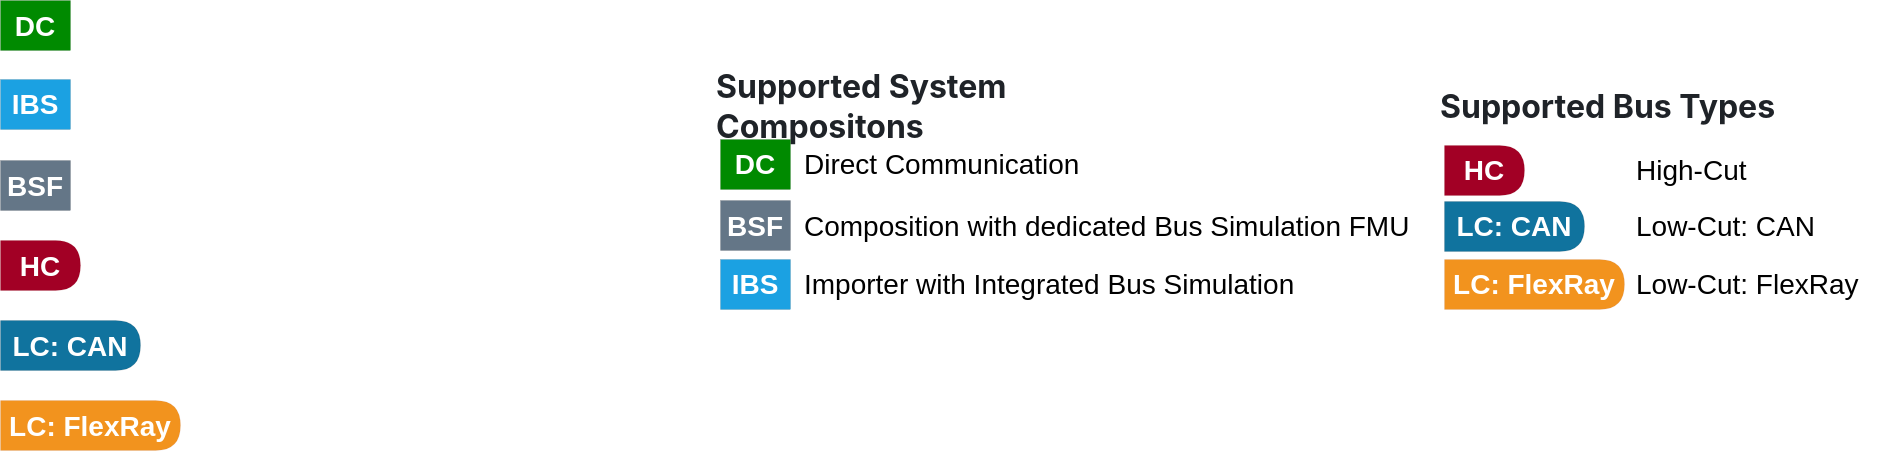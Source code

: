 <mxfile version="24.7.17">
  <diagram name="Page-1" id="bd83a815-5ea8-2e97-e5ec-87c9f400f2fa">
    <mxGraphModel dx="1204" dy="676" grid="1" gridSize="10" guides="1" tooltips="1" connect="1" arrows="1" fold="1" page="1" pageScale="1.5" pageWidth="1169" pageHeight="826" background="none" math="0" shadow="0">
      <root>
        <mxCell id="0" style=";html=1;" />
        <mxCell id="1" style=";html=1;" parent="0" />
        <mxCell id="RwNRsnjS24k7-i53d52Z-5" value="Direct Communication" style="text;html=1;align=left;verticalAlign=middle;whiteSpace=wrap;rounded=0;fontSize=14;" parent="1" vertex="1">
          <mxGeometry x="470" y="231" width="340" height="30" as="geometry" />
        </mxCell>
        <mxCell id="RwNRsnjS24k7-i53d52Z-6" value="Composition with dedicated Bus Simulation FMU" style="text;html=1;align=left;verticalAlign=middle;whiteSpace=wrap;rounded=0;fontSize=14;" parent="1" vertex="1">
          <mxGeometry x="470" y="261.5" width="340" height="30" as="geometry" />
        </mxCell>
        <mxCell id="RwNRsnjS24k7-i53d52Z-7" value="Importer with Integrated Bus Simulation" style="text;html=1;align=left;verticalAlign=middle;whiteSpace=wrap;rounded=0;fontSize=14;" parent="1" vertex="1">
          <mxGeometry x="470" y="291" width="340" height="30" as="geometry" />
        </mxCell>
        <mxCell id="FQ-ODGcZLA3cH4vwENdo-4" value="&lt;div style=&quot;&quot;&gt;&lt;font face=&quot;-apple-system, BlinkMacSystemFont, Segoe UI, Noto Sans, Helvetica, Arial, sans-serif, Apple Color Emoji, Segoe UI Emoji&quot; color=&quot;#1f2328&quot;&gt;&lt;span style=&quot;font-size: 16px; background-color: rgb(255, 255, 255);&quot;&gt;Supported Bus Types&lt;/span&gt;&lt;/font&gt;&lt;/div&gt;" style="text;html=1;align=left;verticalAlign=middle;whiteSpace=wrap;rounded=0;fontStyle=1" vertex="1" parent="1">
          <mxGeometry x="788" y="202" width="190" height="30" as="geometry" />
        </mxCell>
        <mxCell id="FQ-ODGcZLA3cH4vwENdo-8" value="High-Cut" style="text;html=1;align=left;verticalAlign=middle;whiteSpace=wrap;rounded=0;fontSize=14;" vertex="1" parent="1">
          <mxGeometry x="886" y="234" width="77" height="30" as="geometry" />
        </mxCell>
        <mxCell id="FQ-ODGcZLA3cH4vwENdo-9" value="Low-Cut: CAN" style="text;html=1;align=left;verticalAlign=middle;whiteSpace=wrap;rounded=0;fontSize=14;" vertex="1" parent="1">
          <mxGeometry x="886" y="262" width="97" height="30" as="geometry" />
        </mxCell>
        <mxCell id="FQ-ODGcZLA3cH4vwENdo-10" value="Low-Cut: FlexRay" style="text;html=1;align=left;verticalAlign=middle;whiteSpace=wrap;rounded=0;fontSize=14;" vertex="1" parent="1">
          <mxGeometry x="886" y="291" width="127" height="30" as="geometry" />
        </mxCell>
        <mxCell id="FQ-ODGcZLA3cH4vwENdo-11" value="&lt;div style=&quot;&quot;&gt;&lt;font face=&quot;-apple-system, BlinkMacSystemFont, Segoe UI, Noto Sans, Helvetica, Arial, sans-serif, Apple Color Emoji, Segoe UI Emoji&quot; color=&quot;#1f2328&quot;&gt;&lt;span style=&quot;font-size: 16px; background-color: rgb(255, 255, 255);&quot;&gt;Supported System Compositons&lt;/span&gt;&lt;/font&gt;&lt;/div&gt;" style="text;html=1;align=left;verticalAlign=middle;whiteSpace=wrap;rounded=0;fontStyle=1" vertex="1" parent="1">
          <mxGeometry x="426" y="202" width="244" height="30" as="geometry" />
        </mxCell>
        <mxCell id="FQ-ODGcZLA3cH4vwENdo-27" value="HC" style="shape=delay;whiteSpace=wrap;html=1;fontStyle=1;fontSize=14;strokeWidth=0;fillColor=#a20025;strokeColor=#6F0000;fontColor=#ffffff;" vertex="1" parent="1">
          <mxGeometry x="70" y="284" width="40" height="25" as="geometry" />
        </mxCell>
        <mxCell id="FQ-ODGcZLA3cH4vwENdo-28" value="LC: CAN" style="shape=delay;whiteSpace=wrap;html=1;fontStyle=1;fontSize=14;strokeWidth=0;fillColor=#10739E;strokeColor=default;fontColor=#FFFFFF;" vertex="1" parent="1">
          <mxGeometry x="70" y="324" width="70" height="25" as="geometry" />
        </mxCell>
        <mxCell id="FQ-ODGcZLA3cH4vwENdo-29" value="LC: FlexRay" style="shape=delay;whiteSpace=wrap;html=1;fontStyle=1;fontSize=14;strokeWidth=0;fillColor=#F2931E;strokeColor=#9673a6;fontColor=#FFFFFF;" vertex="1" parent="1">
          <mxGeometry x="70" y="364" width="90" height="25" as="geometry" />
        </mxCell>
        <mxCell id="FQ-ODGcZLA3cH4vwENdo-30" value="DC" style="rounded=0;whiteSpace=wrap;html=1;fillColor=#008A00;fontColor=#FFFFFF;strokeWidth=0;fontStyle=1;fontFamily=Helvetica;glass=0;fontSize=14;" vertex="1" parent="1">
          <mxGeometry x="70" y="164" width="35" height="25" as="geometry" />
        </mxCell>
        <mxCell id="FQ-ODGcZLA3cH4vwENdo-31" value="IBS" style="rounded=0;whiteSpace=wrap;html=1;fillColor=#1BA1E2;fontColor=#FFFFFF;strokeWidth=0;fontStyle=1;fontFamily=Helvetica;glass=0;fontSize=14;" vertex="1" parent="1">
          <mxGeometry x="70" y="203.5" width="35" height="25" as="geometry" />
        </mxCell>
        <mxCell id="FQ-ODGcZLA3cH4vwENdo-32" value="BSF" style="rounded=0;whiteSpace=wrap;html=1;fillColor=#647687;fontColor=#FFFFFF;strokeWidth=0;fontStyle=1;fontFamily=Helvetica;glass=0;fontSize=14;" vertex="1" parent="1">
          <mxGeometry x="70" y="244" width="35" height="25" as="geometry" />
        </mxCell>
        <mxCell id="FQ-ODGcZLA3cH4vwENdo-34" value="DC" style="rounded=0;whiteSpace=wrap;html=1;fillColor=#008A00;fontColor=#FFFFFF;strokeWidth=0;fontStyle=1;fontFamily=Helvetica;glass=0;fontSize=14;" vertex="1" parent="1">
          <mxGeometry x="430" y="233.5" width="35" height="25" as="geometry" />
        </mxCell>
        <mxCell id="FQ-ODGcZLA3cH4vwENdo-35" value="IBS" style="rounded=0;whiteSpace=wrap;html=1;fillColor=#1BA1E2;fontColor=#FFFFFF;strokeWidth=0;fontStyle=1;fontFamily=Helvetica;glass=0;fontSize=14;" vertex="1" parent="1">
          <mxGeometry x="430" y="293.5" width="35" height="25" as="geometry" />
        </mxCell>
        <mxCell id="FQ-ODGcZLA3cH4vwENdo-36" value="BSF" style="rounded=0;whiteSpace=wrap;html=1;fillColor=#647687;fontColor=#FFFFFF;strokeWidth=0;fontStyle=1;fontFamily=Helvetica;glass=0;fontSize=14;" vertex="1" parent="1">
          <mxGeometry x="430" y="264" width="35" height="25" as="geometry" />
        </mxCell>
        <mxCell id="FQ-ODGcZLA3cH4vwENdo-39" value="HC" style="shape=delay;whiteSpace=wrap;html=1;fontStyle=1;fontSize=14;strokeWidth=0;fillColor=#a20025;strokeColor=#6F0000;fontColor=#ffffff;" vertex="1" parent="1">
          <mxGeometry x="792" y="236.5" width="40" height="25" as="geometry" />
        </mxCell>
        <mxCell id="FQ-ODGcZLA3cH4vwENdo-40" value="LC: CAN" style="shape=delay;whiteSpace=wrap;html=1;fontStyle=1;fontSize=14;strokeWidth=0;fillColor=#10739E;strokeColor=default;fontColor=#FFFFFF;" vertex="1" parent="1">
          <mxGeometry x="792" y="264.5" width="70" height="25" as="geometry" />
        </mxCell>
        <mxCell id="FQ-ODGcZLA3cH4vwENdo-41" value="LC: FlexRay" style="shape=delay;whiteSpace=wrap;html=1;fontStyle=1;fontSize=14;strokeWidth=0;fillColor=#F2931E;strokeColor=#9673a6;fontColor=#FFFFFF;" vertex="1" parent="1">
          <mxGeometry x="792" y="293.5" width="90" height="25" as="geometry" />
        </mxCell>
      </root>
    </mxGraphModel>
  </diagram>
</mxfile>
